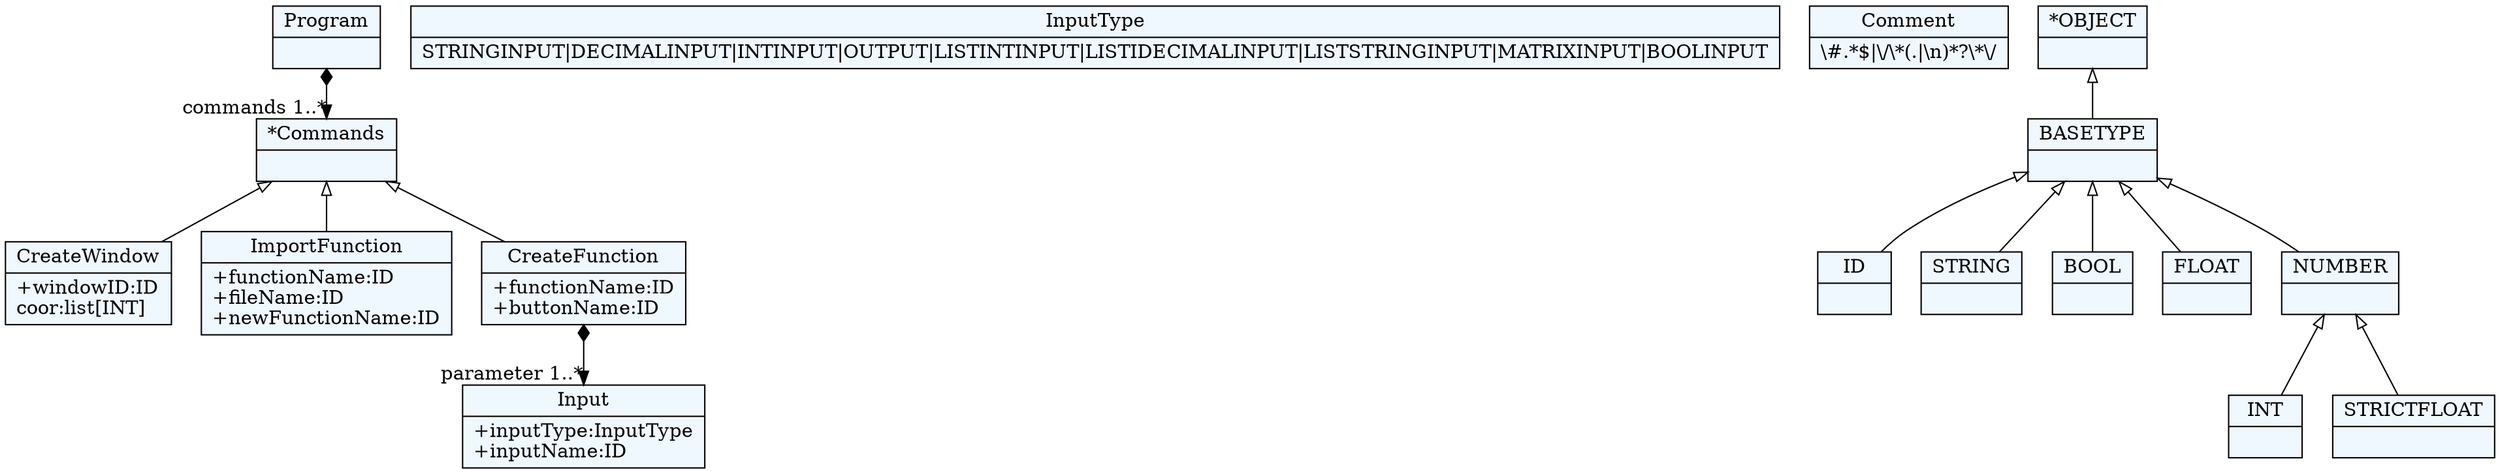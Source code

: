 
    digraph textX {
    fontname = "Bitstream Vera Sans"
    fontsize = 8
    node[
        shape=record,
        style=filled,
        fillcolor=aliceblue
    ]
    nodesep = 0.3
    edge[dir=black,arrowtail=empty]


2445266515976[ label="{Program|}"]

2445266548072[ label="{*Commands|}"]

2445266546184[ label="{CreateWindow|+windowID:ID\lcoor:list[INT]\l}"]

2445266528248[ label="{ImportFunction|+functionName:ID\l+fileName:ID\l+newFunctionName:ID\l}"]

2445266550904[ label="{CreateFunction|+functionName:ID\l+buttonName:ID\l}"]

2445266533912[ label="{Input|+inputType:InputType\l+inputName:ID\l}"]

2445266513144[ label="{InputType|STRINGINPUT\|DECIMALINPUT\|INTINPUT\|OUTPUT\|LISTINTINPUT\|LISTIDECIMALINPUT\|LISTSTRINGINPUT\|MATRIXINPUT\|BOOLINPUT}"]

2445266556568[ label="{Comment|\\#.*$\|\\/\\*(.\|\\n)*\?\\*\\/}"]

2445266532024[ label="{ID|}"]

2445266532968[ label="{STRING|}"]

2445266520696[ label="{BOOL|}"]

2445266524472[ label="{INT|}"]

2445266518808[ label="{FLOAT|}"]

2445266526360[ label="{STRICTFLOAT|}"]

2445266540520[ label="{NUMBER|}"]

2445266534856[ label="{BASETYPE|}"]

2445266545240[ label="{*OBJECT|}"]



2445266515976 -> 2445266548072[arrowtail=diamond, dir=both, headlabel="commands 1..*"]
2445266548072 -> 2445266528248 [dir=back]
2445266548072 -> 2445266546184 [dir=back]
2445266548072 -> 2445266550904 [dir=back]
2445266550904 -> 2445266533912[arrowtail=diamond, dir=both, headlabel="parameter 1..*"]
2445266540520 -> 2445266526360 [dir=back]
2445266540520 -> 2445266524472 [dir=back]
2445266534856 -> 2445266540520 [dir=back]
2445266534856 -> 2445266518808 [dir=back]
2445266534856 -> 2445266520696 [dir=back]
2445266534856 -> 2445266532024 [dir=back]
2445266534856 -> 2445266532968 [dir=back]
2445266545240 -> 2445266534856 [dir=back]

}
